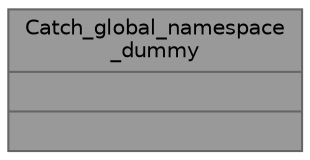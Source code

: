 digraph "Catch_global_namespace_dummy"
{
 // LATEX_PDF_SIZE
  bgcolor="transparent";
  edge [fontname=Helvetica,fontsize=10,labelfontname=Helvetica,labelfontsize=10];
  node [fontname=Helvetica,fontsize=10,shape=box,height=0.2,width=0.4];
  Node1 [shape=record,label="{Catch_global_namespace\l_dummy\n||}",height=0.2,width=0.4,color="gray40", fillcolor="grey60", style="filled", fontcolor="black",tooltip=" "];
}
